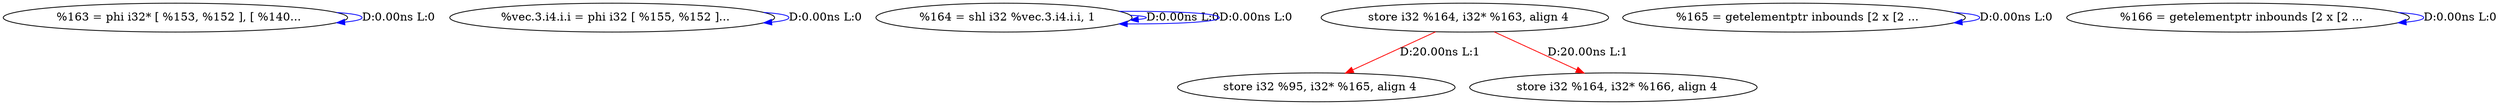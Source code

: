 digraph {
Node0x3110290[label="  %163 = phi i32* [ %153, %152 ], [ %140..."];
Node0x3110290 -> Node0x3110290[label="D:0.00ns L:0",color=blue];
Node0x3110370[label="  %vec.3.i4.i.i = phi i32 [ %155, %152 ]..."];
Node0x3110370 -> Node0x3110370[label="D:0.00ns L:0",color=blue];
Node0x3110450[label="  %164 = shl i32 %vec.3.i4.i.i, 1"];
Node0x3110450 -> Node0x3110450[label="D:0.00ns L:0",color=blue];
Node0x3110450 -> Node0x3110450[label="D:0.00ns L:0",color=blue];
Node0x3110770[label="  store i32 %95, i32* %165, align 4"];
Node0x3110530[label="  store i32 %164, i32* %163, align 4"];
Node0x3110530 -> Node0x3110770[label="D:20.00ns L:1",color=red];
Node0x31109f0[label="  store i32 %164, i32* %166, align 4"];
Node0x3110530 -> Node0x31109f0[label="D:20.00ns L:1",color=red];
Node0x3110610[label="  %165 = getelementptr inbounds [2 x [2 ..."];
Node0x3110610 -> Node0x3110610[label="D:0.00ns L:0",color=blue];
Node0x3110890[label="  %166 = getelementptr inbounds [2 x [2 ..."];
Node0x3110890 -> Node0x3110890[label="D:0.00ns L:0",color=blue];
}
